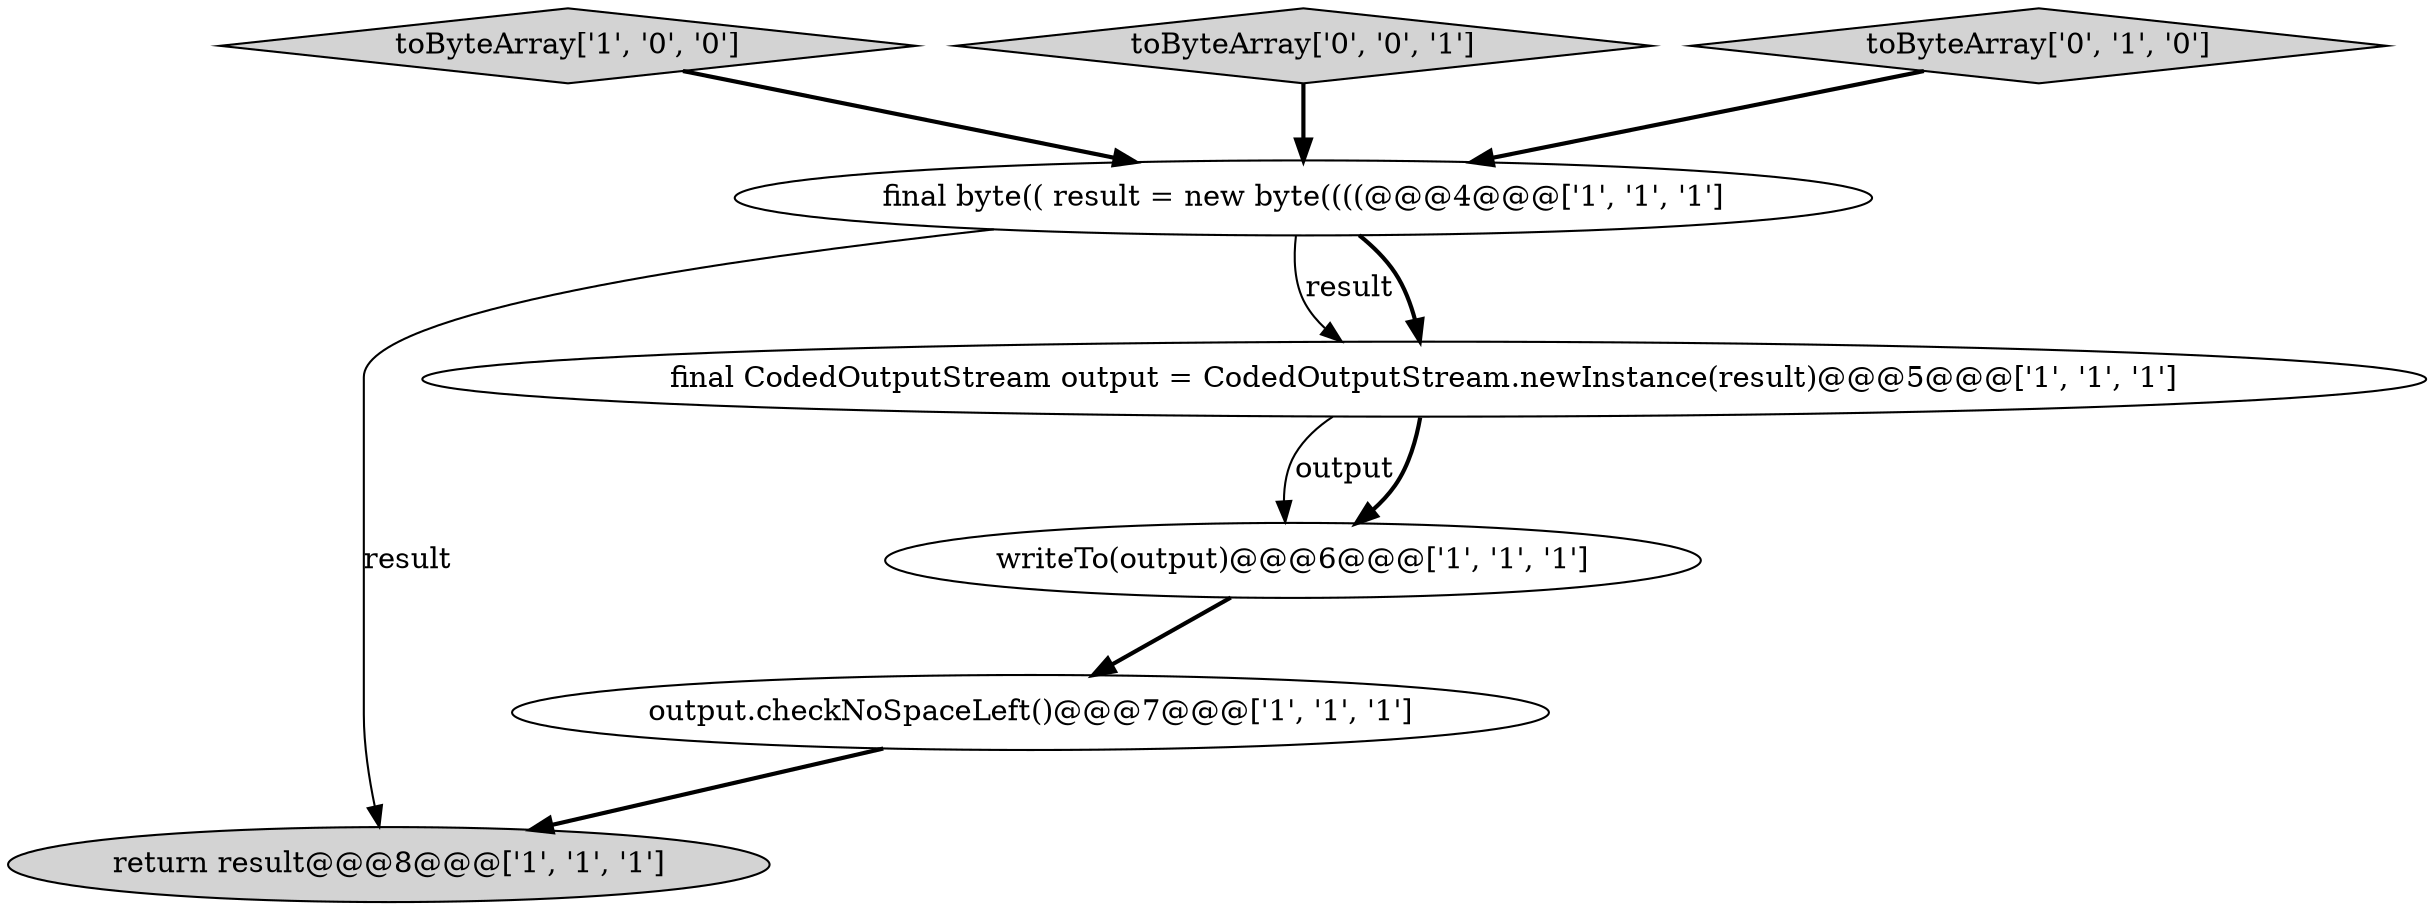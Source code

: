 digraph {
2 [style = filled, label = "output.checkNoSpaceLeft()@@@7@@@['1', '1', '1']", fillcolor = white, shape = ellipse image = "AAA0AAABBB1BBB"];
4 [style = filled, label = "toByteArray['1', '0', '0']", fillcolor = lightgray, shape = diamond image = "AAA0AAABBB1BBB"];
5 [style = filled, label = "writeTo(output)@@@6@@@['1', '1', '1']", fillcolor = white, shape = ellipse image = "AAA0AAABBB1BBB"];
1 [style = filled, label = "return result@@@8@@@['1', '1', '1']", fillcolor = lightgray, shape = ellipse image = "AAA0AAABBB1BBB"];
3 [style = filled, label = "final CodedOutputStream output = CodedOutputStream.newInstance(result)@@@5@@@['1', '1', '1']", fillcolor = white, shape = ellipse image = "AAA0AAABBB1BBB"];
7 [style = filled, label = "toByteArray['0', '0', '1']", fillcolor = lightgray, shape = diamond image = "AAA0AAABBB3BBB"];
0 [style = filled, label = "final byte(( result = new byte((((@@@4@@@['1', '1', '1']", fillcolor = white, shape = ellipse image = "AAA0AAABBB1BBB"];
6 [style = filled, label = "toByteArray['0', '1', '0']", fillcolor = lightgray, shape = diamond image = "AAA0AAABBB2BBB"];
5->2 [style = bold, label=""];
6->0 [style = bold, label=""];
0->3 [style = solid, label="result"];
3->5 [style = solid, label="output"];
0->3 [style = bold, label=""];
0->1 [style = solid, label="result"];
2->1 [style = bold, label=""];
7->0 [style = bold, label=""];
3->5 [style = bold, label=""];
4->0 [style = bold, label=""];
}
